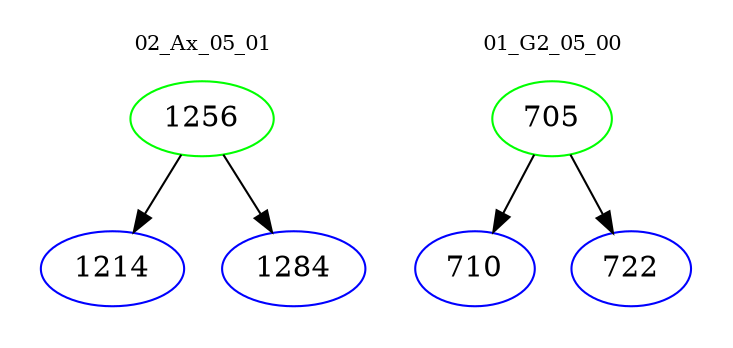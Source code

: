 digraph{
subgraph cluster_0 {
color = white
label = "02_Ax_05_01";
fontsize=10;
T0_1256 [label="1256", color="green"]
T0_1256 -> T0_1214 [color="black"]
T0_1214 [label="1214", color="blue"]
T0_1256 -> T0_1284 [color="black"]
T0_1284 [label="1284", color="blue"]
}
subgraph cluster_1 {
color = white
label = "01_G2_05_00";
fontsize=10;
T1_705 [label="705", color="green"]
T1_705 -> T1_710 [color="black"]
T1_710 [label="710", color="blue"]
T1_705 -> T1_722 [color="black"]
T1_722 [label="722", color="blue"]
}
}
